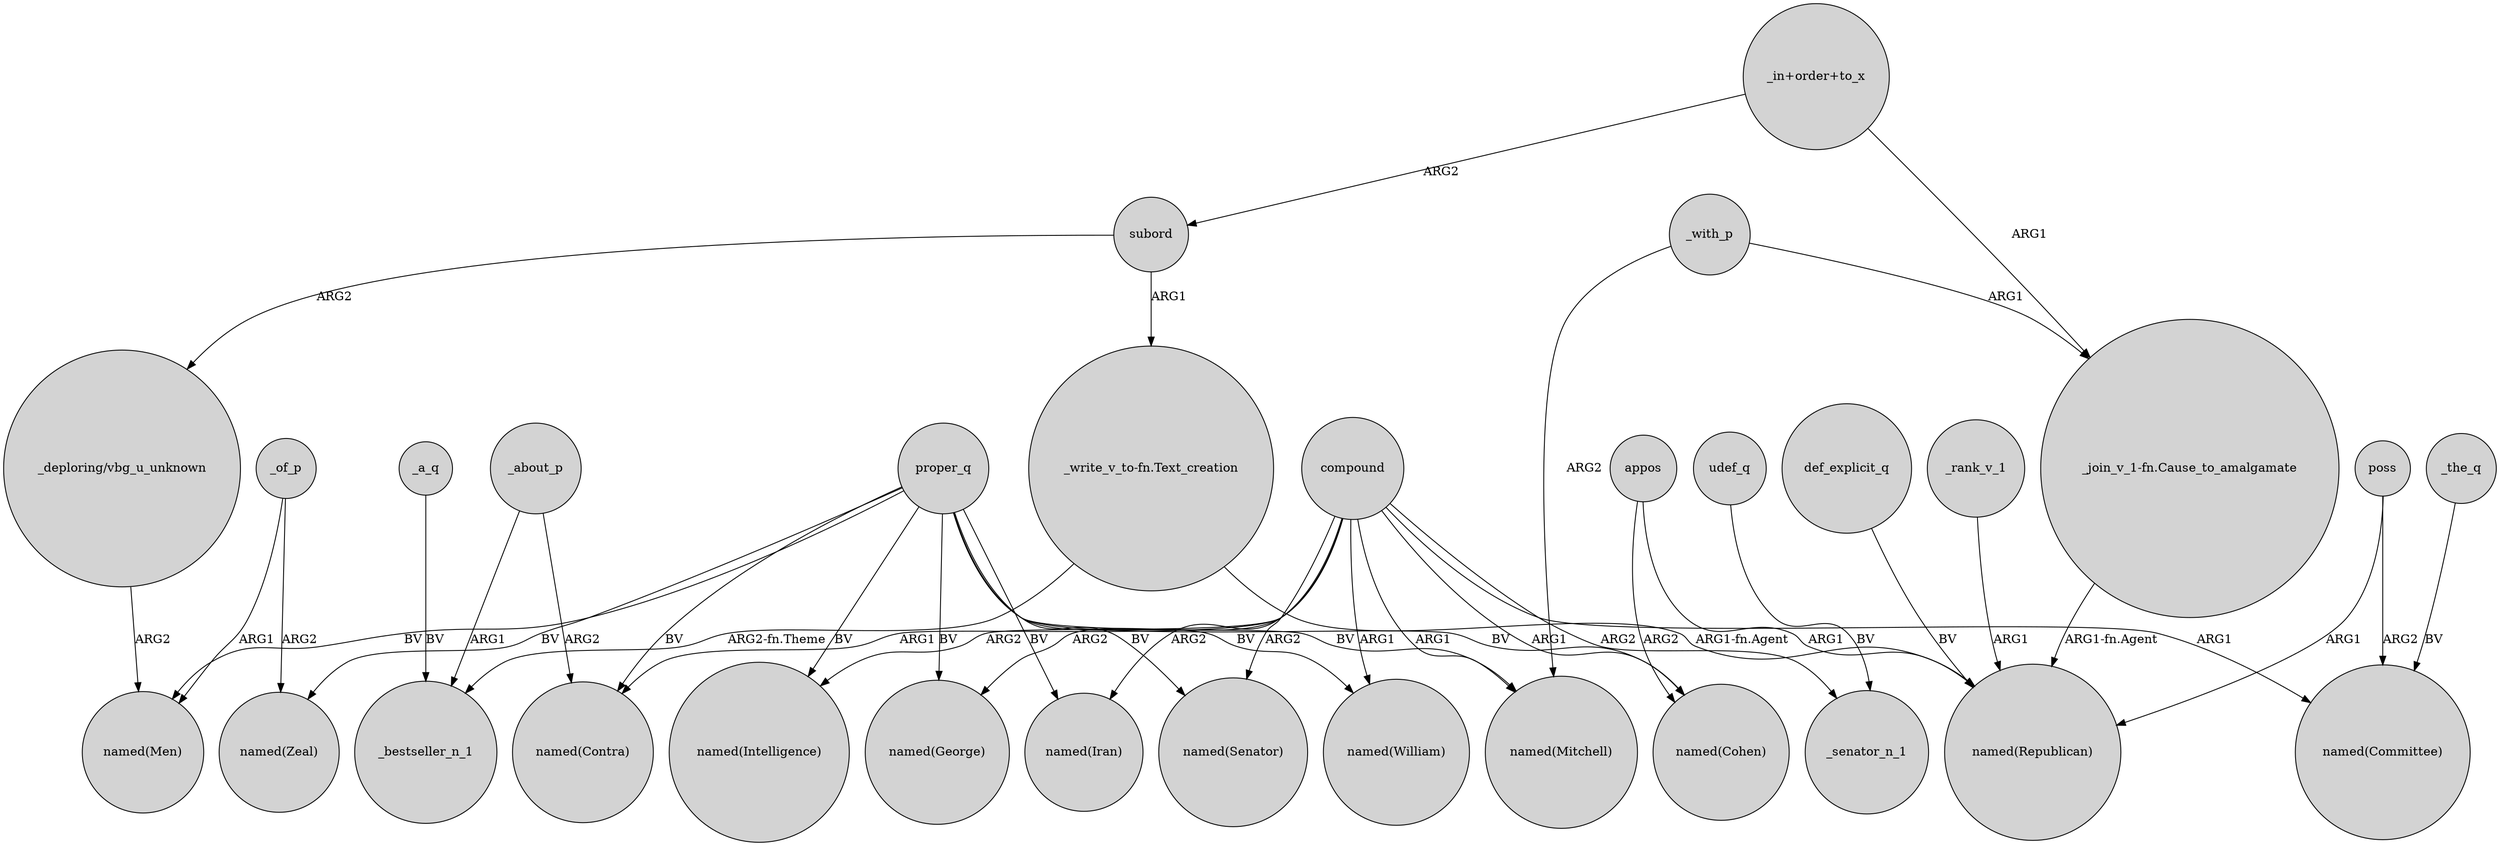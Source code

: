 digraph {
	node [shape=circle style=filled]
	subord -> "_deploring/vbg_u_unknown" [label=ARG2]
	proper_q -> "named(Senator)" [label=BV]
	udef_q -> _senator_n_1 [label=BV]
	proper_q -> "named(Contra)" [label=BV]
	def_explicit_q -> "named(Republican)" [label=BV]
	"_join_v_1-fn.Cause_to_amalgamate" -> "named(Republican)" [label="ARG1-fn.Agent"]
	_about_p -> _bestseller_n_1 [label=ARG1]
	"_write_v_to-fn.Text_creation" -> "named(Republican)" [label="ARG1-fn.Agent"]
	poss -> "named(Committee)" [label=ARG2]
	compound -> "named(William)" [label=ARG1]
	"_write_v_to-fn.Text_creation" -> _bestseller_n_1 [label="ARG2-fn.Theme"]
	proper_q -> "named(Intelligence)" [label=BV]
	compound -> "named(Senator)" [label=ARG2]
	"_deploring/vbg_u_unknown" -> "named(Men)" [label=ARG2]
	compound -> "named(George)" [label=ARG2]
	compound -> "named(Intelligence)" [label=ARG2]
	_with_p -> "named(Mitchell)" [label=ARG2]
	_about_p -> "named(Contra)" [label=ARG2]
	"_in+order+to_x" -> "_join_v_1-fn.Cause_to_amalgamate" [label=ARG1]
	compound -> "named(Cohen)" [label=ARG1]
	compound -> "named(Mitchell)" [label=ARG1]
	_a_q -> _bestseller_n_1 [label=BV]
	_of_p -> "named(Men)" [label=ARG1]
	appos -> "named(Republican)" [label=ARG1]
	proper_q -> "named(Iran)" [label=BV]
	"_in+order+to_x" -> subord [label=ARG2]
	proper_q -> "named(Cohen)" [label=BV]
	poss -> "named(Republican)" [label=ARG1]
	compound -> _senator_n_1 [label=ARG2]
	subord -> "_write_v_to-fn.Text_creation" [label=ARG1]
	proper_q -> "named(George)" [label=BV]
	proper_q -> "named(Zeal)" [label=BV]
	compound -> "named(Committee)" [label=ARG1]
	proper_q -> "named(Mitchell)" [label=BV]
	_of_p -> "named(Zeal)" [label=ARG2]
	_with_p -> "_join_v_1-fn.Cause_to_amalgamate" [label=ARG1]
	compound -> "named(Iran)" [label=ARG2]
	compound -> "named(Contra)" [label=ARG1]
	proper_q -> "named(Men)" [label=BV]
	_the_q -> "named(Committee)" [label=BV]
	appos -> "named(Cohen)" [label=ARG2]
	proper_q -> "named(William)" [label=BV]
	_rank_v_1 -> "named(Republican)" [label=ARG1]
}
